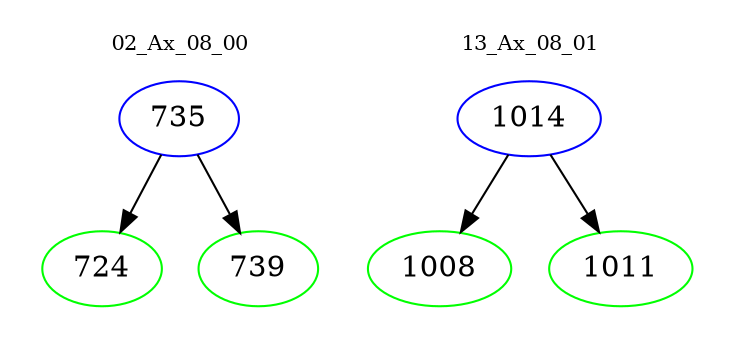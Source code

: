 digraph{
subgraph cluster_0 {
color = white
label = "02_Ax_08_00";
fontsize=10;
T0_735 [label="735", color="blue"]
T0_735 -> T0_724 [color="black"]
T0_724 [label="724", color="green"]
T0_735 -> T0_739 [color="black"]
T0_739 [label="739", color="green"]
}
subgraph cluster_1 {
color = white
label = "13_Ax_08_01";
fontsize=10;
T1_1014 [label="1014", color="blue"]
T1_1014 -> T1_1008 [color="black"]
T1_1008 [label="1008", color="green"]
T1_1014 -> T1_1011 [color="black"]
T1_1011 [label="1011", color="green"]
}
}
